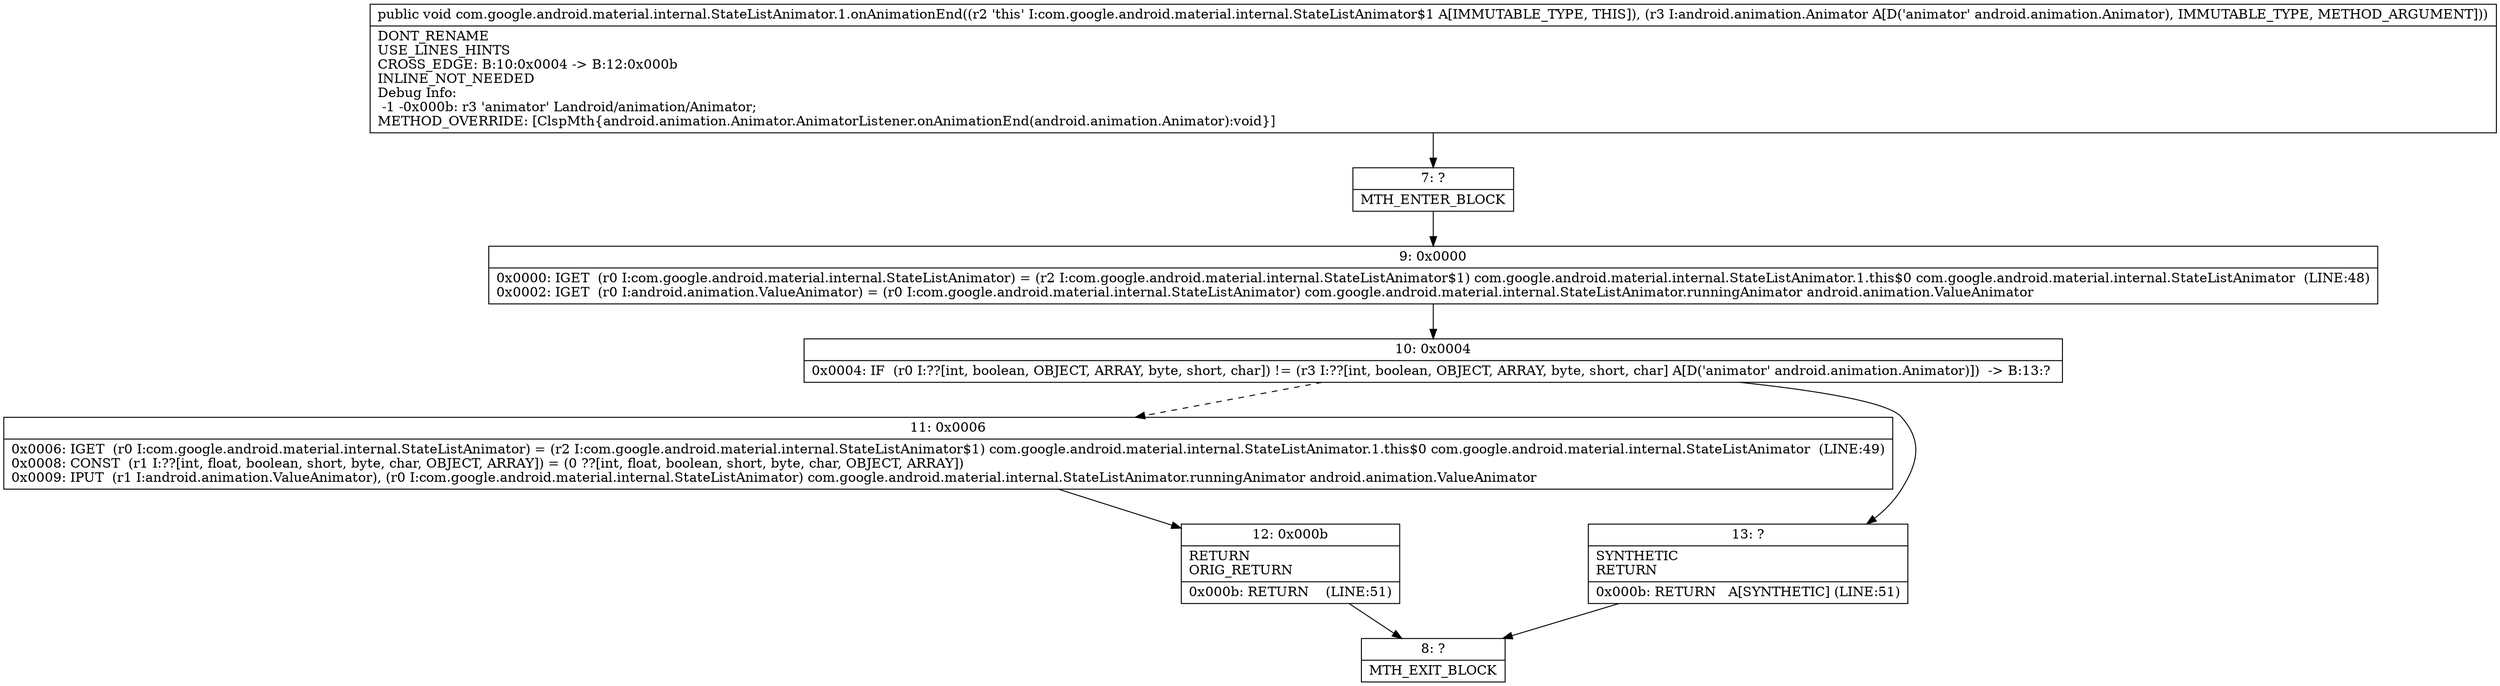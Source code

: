 digraph "CFG forcom.google.android.material.internal.StateListAnimator.1.onAnimationEnd(Landroid\/animation\/Animator;)V" {
Node_7 [shape=record,label="{7\:\ ?|MTH_ENTER_BLOCK\l}"];
Node_9 [shape=record,label="{9\:\ 0x0000|0x0000: IGET  (r0 I:com.google.android.material.internal.StateListAnimator) = (r2 I:com.google.android.material.internal.StateListAnimator$1) com.google.android.material.internal.StateListAnimator.1.this$0 com.google.android.material.internal.StateListAnimator  (LINE:48)\l0x0002: IGET  (r0 I:android.animation.ValueAnimator) = (r0 I:com.google.android.material.internal.StateListAnimator) com.google.android.material.internal.StateListAnimator.runningAnimator android.animation.ValueAnimator \l}"];
Node_10 [shape=record,label="{10\:\ 0x0004|0x0004: IF  (r0 I:??[int, boolean, OBJECT, ARRAY, byte, short, char]) != (r3 I:??[int, boolean, OBJECT, ARRAY, byte, short, char] A[D('animator' android.animation.Animator)])  \-\> B:13:? \l}"];
Node_11 [shape=record,label="{11\:\ 0x0006|0x0006: IGET  (r0 I:com.google.android.material.internal.StateListAnimator) = (r2 I:com.google.android.material.internal.StateListAnimator$1) com.google.android.material.internal.StateListAnimator.1.this$0 com.google.android.material.internal.StateListAnimator  (LINE:49)\l0x0008: CONST  (r1 I:??[int, float, boolean, short, byte, char, OBJECT, ARRAY]) = (0 ??[int, float, boolean, short, byte, char, OBJECT, ARRAY]) \l0x0009: IPUT  (r1 I:android.animation.ValueAnimator), (r0 I:com.google.android.material.internal.StateListAnimator) com.google.android.material.internal.StateListAnimator.runningAnimator android.animation.ValueAnimator \l}"];
Node_12 [shape=record,label="{12\:\ 0x000b|RETURN\lORIG_RETURN\l|0x000b: RETURN    (LINE:51)\l}"];
Node_8 [shape=record,label="{8\:\ ?|MTH_EXIT_BLOCK\l}"];
Node_13 [shape=record,label="{13\:\ ?|SYNTHETIC\lRETURN\l|0x000b: RETURN   A[SYNTHETIC] (LINE:51)\l}"];
MethodNode[shape=record,label="{public void com.google.android.material.internal.StateListAnimator.1.onAnimationEnd((r2 'this' I:com.google.android.material.internal.StateListAnimator$1 A[IMMUTABLE_TYPE, THIS]), (r3 I:android.animation.Animator A[D('animator' android.animation.Animator), IMMUTABLE_TYPE, METHOD_ARGUMENT]))  | DONT_RENAME\lUSE_LINES_HINTS\lCROSS_EDGE: B:10:0x0004 \-\> B:12:0x000b\lINLINE_NOT_NEEDED\lDebug Info:\l  \-1 \-0x000b: r3 'animator' Landroid\/animation\/Animator;\lMETHOD_OVERRIDE: [ClspMth\{android.animation.Animator.AnimatorListener.onAnimationEnd(android.animation.Animator):void\}]\l}"];
MethodNode -> Node_7;Node_7 -> Node_9;
Node_9 -> Node_10;
Node_10 -> Node_11[style=dashed];
Node_10 -> Node_13;
Node_11 -> Node_12;
Node_12 -> Node_8;
Node_13 -> Node_8;
}

